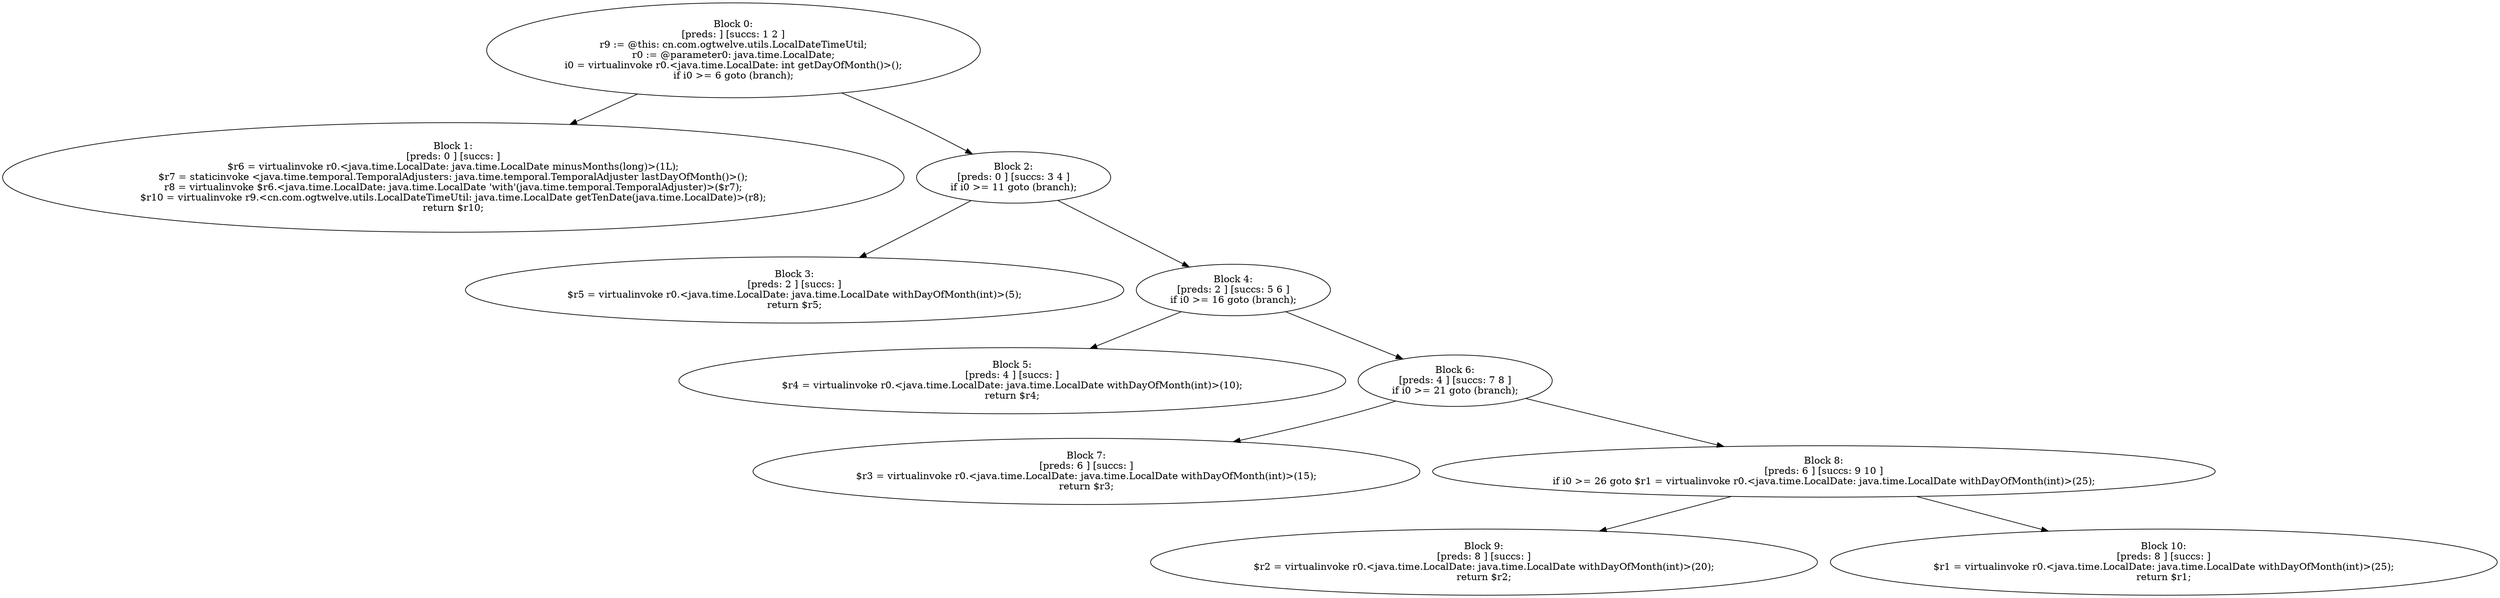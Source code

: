 digraph "unitGraph" {
    "Block 0:
[preds: ] [succs: 1 2 ]
r9 := @this: cn.com.ogtwelve.utils.LocalDateTimeUtil;
r0 := @parameter0: java.time.LocalDate;
i0 = virtualinvoke r0.<java.time.LocalDate: int getDayOfMonth()>();
if i0 >= 6 goto (branch);
"
    "Block 1:
[preds: 0 ] [succs: ]
$r6 = virtualinvoke r0.<java.time.LocalDate: java.time.LocalDate minusMonths(long)>(1L);
$r7 = staticinvoke <java.time.temporal.TemporalAdjusters: java.time.temporal.TemporalAdjuster lastDayOfMonth()>();
r8 = virtualinvoke $r6.<java.time.LocalDate: java.time.LocalDate 'with'(java.time.temporal.TemporalAdjuster)>($r7);
$r10 = virtualinvoke r9.<cn.com.ogtwelve.utils.LocalDateTimeUtil: java.time.LocalDate getTenDate(java.time.LocalDate)>(r8);
return $r10;
"
    "Block 2:
[preds: 0 ] [succs: 3 4 ]
if i0 >= 11 goto (branch);
"
    "Block 3:
[preds: 2 ] [succs: ]
$r5 = virtualinvoke r0.<java.time.LocalDate: java.time.LocalDate withDayOfMonth(int)>(5);
return $r5;
"
    "Block 4:
[preds: 2 ] [succs: 5 6 ]
if i0 >= 16 goto (branch);
"
    "Block 5:
[preds: 4 ] [succs: ]
$r4 = virtualinvoke r0.<java.time.LocalDate: java.time.LocalDate withDayOfMonth(int)>(10);
return $r4;
"
    "Block 6:
[preds: 4 ] [succs: 7 8 ]
if i0 >= 21 goto (branch);
"
    "Block 7:
[preds: 6 ] [succs: ]
$r3 = virtualinvoke r0.<java.time.LocalDate: java.time.LocalDate withDayOfMonth(int)>(15);
return $r3;
"
    "Block 8:
[preds: 6 ] [succs: 9 10 ]
if i0 >= 26 goto $r1 = virtualinvoke r0.<java.time.LocalDate: java.time.LocalDate withDayOfMonth(int)>(25);
"
    "Block 9:
[preds: 8 ] [succs: ]
$r2 = virtualinvoke r0.<java.time.LocalDate: java.time.LocalDate withDayOfMonth(int)>(20);
return $r2;
"
    "Block 10:
[preds: 8 ] [succs: ]
$r1 = virtualinvoke r0.<java.time.LocalDate: java.time.LocalDate withDayOfMonth(int)>(25);
return $r1;
"
    "Block 0:
[preds: ] [succs: 1 2 ]
r9 := @this: cn.com.ogtwelve.utils.LocalDateTimeUtil;
r0 := @parameter0: java.time.LocalDate;
i0 = virtualinvoke r0.<java.time.LocalDate: int getDayOfMonth()>();
if i0 >= 6 goto (branch);
"->"Block 1:
[preds: 0 ] [succs: ]
$r6 = virtualinvoke r0.<java.time.LocalDate: java.time.LocalDate minusMonths(long)>(1L);
$r7 = staticinvoke <java.time.temporal.TemporalAdjusters: java.time.temporal.TemporalAdjuster lastDayOfMonth()>();
r8 = virtualinvoke $r6.<java.time.LocalDate: java.time.LocalDate 'with'(java.time.temporal.TemporalAdjuster)>($r7);
$r10 = virtualinvoke r9.<cn.com.ogtwelve.utils.LocalDateTimeUtil: java.time.LocalDate getTenDate(java.time.LocalDate)>(r8);
return $r10;
";
    "Block 0:
[preds: ] [succs: 1 2 ]
r9 := @this: cn.com.ogtwelve.utils.LocalDateTimeUtil;
r0 := @parameter0: java.time.LocalDate;
i0 = virtualinvoke r0.<java.time.LocalDate: int getDayOfMonth()>();
if i0 >= 6 goto (branch);
"->"Block 2:
[preds: 0 ] [succs: 3 4 ]
if i0 >= 11 goto (branch);
";
    "Block 2:
[preds: 0 ] [succs: 3 4 ]
if i0 >= 11 goto (branch);
"->"Block 3:
[preds: 2 ] [succs: ]
$r5 = virtualinvoke r0.<java.time.LocalDate: java.time.LocalDate withDayOfMonth(int)>(5);
return $r5;
";
    "Block 2:
[preds: 0 ] [succs: 3 4 ]
if i0 >= 11 goto (branch);
"->"Block 4:
[preds: 2 ] [succs: 5 6 ]
if i0 >= 16 goto (branch);
";
    "Block 4:
[preds: 2 ] [succs: 5 6 ]
if i0 >= 16 goto (branch);
"->"Block 5:
[preds: 4 ] [succs: ]
$r4 = virtualinvoke r0.<java.time.LocalDate: java.time.LocalDate withDayOfMonth(int)>(10);
return $r4;
";
    "Block 4:
[preds: 2 ] [succs: 5 6 ]
if i0 >= 16 goto (branch);
"->"Block 6:
[preds: 4 ] [succs: 7 8 ]
if i0 >= 21 goto (branch);
";
    "Block 6:
[preds: 4 ] [succs: 7 8 ]
if i0 >= 21 goto (branch);
"->"Block 7:
[preds: 6 ] [succs: ]
$r3 = virtualinvoke r0.<java.time.LocalDate: java.time.LocalDate withDayOfMonth(int)>(15);
return $r3;
";
    "Block 6:
[preds: 4 ] [succs: 7 8 ]
if i0 >= 21 goto (branch);
"->"Block 8:
[preds: 6 ] [succs: 9 10 ]
if i0 >= 26 goto $r1 = virtualinvoke r0.<java.time.LocalDate: java.time.LocalDate withDayOfMonth(int)>(25);
";
    "Block 8:
[preds: 6 ] [succs: 9 10 ]
if i0 >= 26 goto $r1 = virtualinvoke r0.<java.time.LocalDate: java.time.LocalDate withDayOfMonth(int)>(25);
"->"Block 9:
[preds: 8 ] [succs: ]
$r2 = virtualinvoke r0.<java.time.LocalDate: java.time.LocalDate withDayOfMonth(int)>(20);
return $r2;
";
    "Block 8:
[preds: 6 ] [succs: 9 10 ]
if i0 >= 26 goto $r1 = virtualinvoke r0.<java.time.LocalDate: java.time.LocalDate withDayOfMonth(int)>(25);
"->"Block 10:
[preds: 8 ] [succs: ]
$r1 = virtualinvoke r0.<java.time.LocalDate: java.time.LocalDate withDayOfMonth(int)>(25);
return $r1;
";
}
